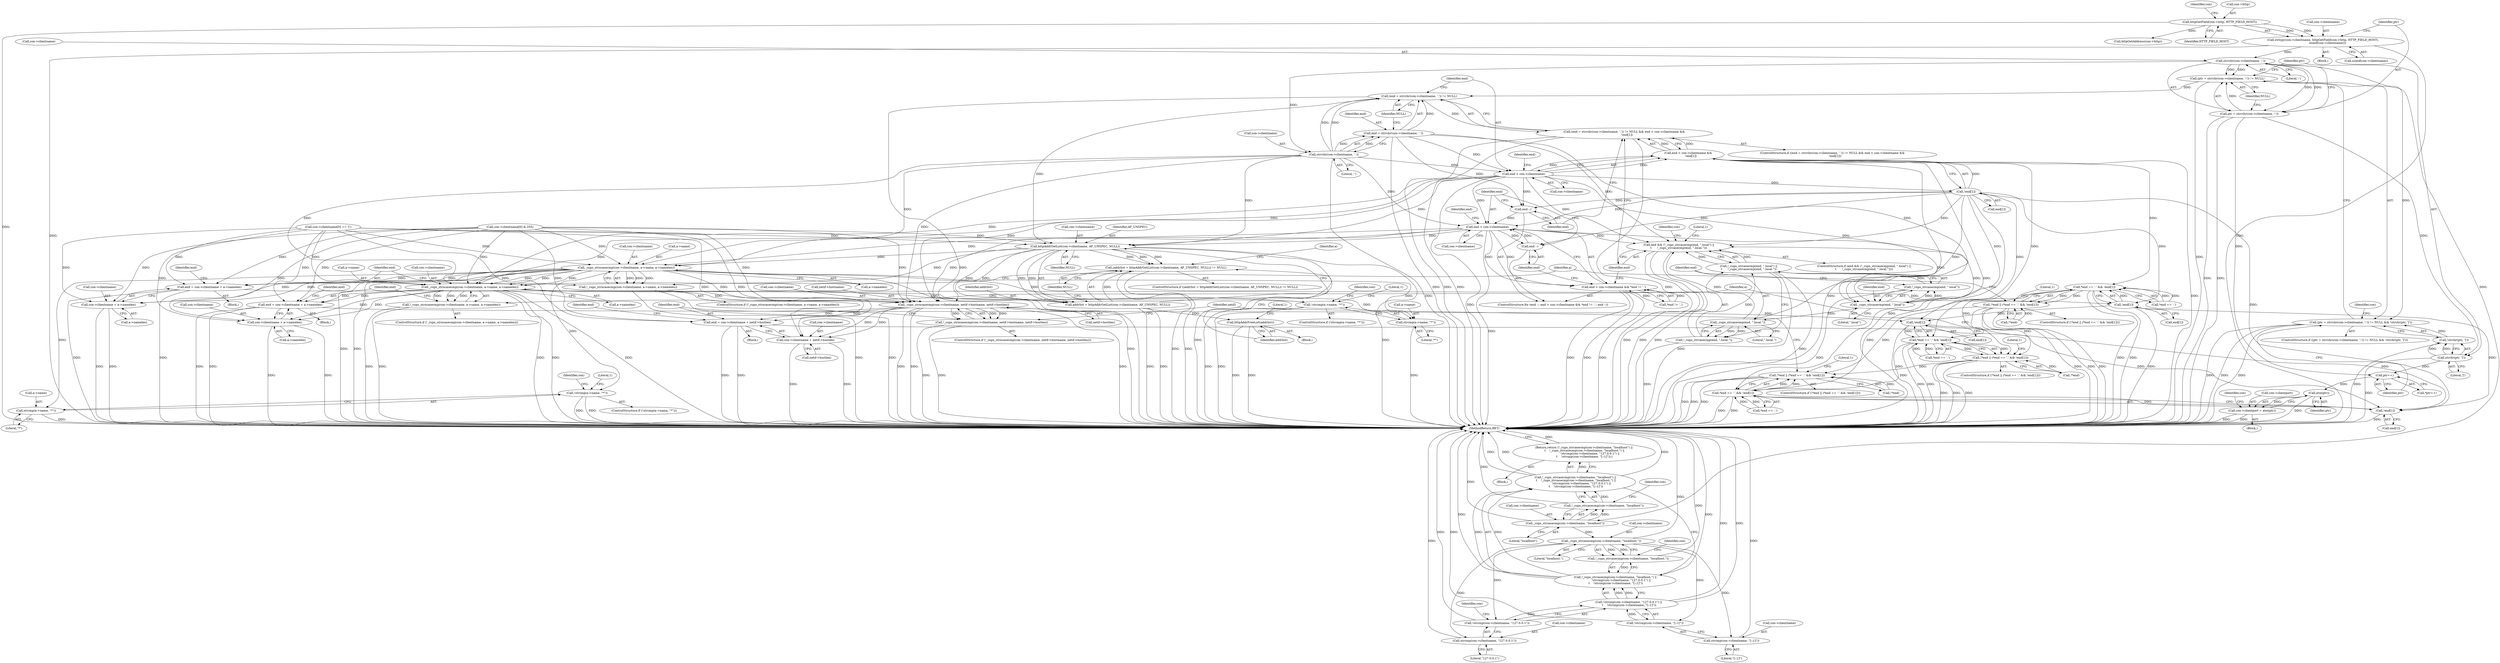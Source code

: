 digraph "0_cups_afa80cb2b457bf8d64f775bed307588610476c41@API" {
"1000146" [label="(Call,strrchr(con->clientname, ':'))"];
"1000128" [label="(Call,strlcpy(con->clientname, httpGetField(con->http, HTTP_FIELD_HOST),\n          sizeof(con->clientname)))"];
"1000132" [label="(Call,httpGetField(con->http, HTTP_FIELD_HOST))"];
"1000143" [label="(Call,(ptr = strrchr(con->clientname, ':')) != NULL)"];
"1000142" [label="(Call,(ptr = strrchr(con->clientname, ':')) != NULL && !strchr(ptr, ']'))"];
"1000213" [label="(Call,(end = strrchr(con->clientname, '.')) != NULL)"];
"1000212" [label="(Call,(end = strrchr(con->clientname, '.')) != NULL && end > con->clientname &&\n      !end[1])"];
"1000285" [label="(Call,httpAddrGetList(con->clientname, AF_UNSPEC, NULL))"];
"1000282" [label="(Call,(addrlist = httpAddrGetList(con->clientname, AF_UNSPEC, NULL)) != NULL)"];
"1000283" [label="(Call,addrlist = httpAddrGetList(con->clientname, AF_UNSPEC, NULL))"];
"1000293" [label="(Call,httpAddrFreeList(addrlist))"];
"1000323" [label="(Call,_cups_strncasecmp(con->clientname, a->name, a->namelen))"];
"1000313" [label="(Call,!strcmp(a->name, \"*\"))"];
"1000314" [label="(Call,strcmp(a->name, \"*\"))"];
"1000322" [label="(Call,!_cups_strncasecmp(con->clientname, a->name, a->namelen))"];
"1000334" [label="(Call,end = con->clientname + a->namelen)"];
"1000353" [label="(Call,!end[1])"];
"1000348" [label="(Call,*end == '.' && !end[1])"];
"1000344" [label="(Call,!*end || (*end == '.' && !end[1]))"];
"1000406" [label="(Call,!*end || (*end == '.' && !end[1]))"];
"1000459" [label="(Call,!*end || (*end == '.' && !end[1]))"];
"1000410" [label="(Call,*end == '.' && !end[1])"];
"1000463" [label="(Call,*end == '.' && !end[1])"];
"1000415" [label="(Call,!end[1])"];
"1000468" [label="(Call,!end[1])"];
"1000336" [label="(Call,con->clientname + a->namelen)"];
"1000375" [label="(Call,!strcmp(a->name, \"*\"))"];
"1000376" [label="(Call,strcmp(a->name, \"*\"))"];
"1000385" [label="(Call,_cups_strncasecmp(con->clientname, a->name, a->namelen))"];
"1000384" [label="(Call,!_cups_strncasecmp(con->clientname, a->name, a->namelen))"];
"1000396" [label="(Call,end = con->clientname + a->namelen)"];
"1000398" [label="(Call,con->clientname + a->namelen)"];
"1000438" [label="(Call,_cups_strncasecmp(con->clientname, netif->hostname, netif->hostlen))"];
"1000437" [label="(Call,!_cups_strncasecmp(con->clientname, netif->hostname, netif->hostlen))"];
"1000449" [label="(Call,end = con->clientname + netif->hostlen)"];
"1000451" [label="(Call,con->clientname + netif->hostlen)"];
"1000144" [label="(Call,ptr = strrchr(con->clientname, ':'))"];
"1000153" [label="(Call,strchr(ptr, ']'))"];
"1000152" [label="(Call,!strchr(ptr, ']'))"];
"1000159" [label="(Call,ptr++)"];
"1000166" [label="(Call,atoi(ptr))"];
"1000162" [label="(Call,con->clientport = atoi(ptr))"];
"1000186" [label="(Call,_cups_strcasecmp(con->clientname, \"localhost\"))"];
"1000185" [label="(Call,!_cups_strcasecmp(con->clientname, \"localhost\"))"];
"1000184" [label="(Call,!_cups_strcasecmp(con->clientname, \"localhost\") ||\n \t    !_cups_strcasecmp(con->clientname, \"localhost.\") ||\n             !strcmp(con->clientname, \"127.0.0.1\") ||\n \t    !strcmp(con->clientname, \"[::1]\"))"];
"1000183" [label="(Return,return (!_cups_strcasecmp(con->clientname, \"localhost\") ||\n \t    !_cups_strcasecmp(con->clientname, \"localhost.\") ||\n             !strcmp(con->clientname, \"127.0.0.1\") ||\n \t    !strcmp(con->clientname, \"[::1]\"));)"];
"1000193" [label="(Call,_cups_strcasecmp(con->clientname, \"localhost.\"))"];
"1000192" [label="(Call,!_cups_strcasecmp(con->clientname, \"localhost.\"))"];
"1000191" [label="(Call,!_cups_strcasecmp(con->clientname, \"localhost.\") ||\n             !strcmp(con->clientname, \"127.0.0.1\") ||\n \t    !strcmp(con->clientname, \"[::1]\"))"];
"1000199" [label="(Call,!strcmp(con->clientname, \"127.0.0.1\"))"];
"1000198" [label="(Call,!strcmp(con->clientname, \"127.0.0.1\") ||\n \t    !strcmp(con->clientname, \"[::1]\"))"];
"1000200" [label="(Call,strcmp(con->clientname, \"127.0.0.1\"))"];
"1000205" [label="(Call,!strcmp(con->clientname, \"[::1]\"))"];
"1000206" [label="(Call,strcmp(con->clientname, \"[::1]\"))"];
"1000216" [label="(Call,strrchr(con->clientname, '.'))"];
"1000214" [label="(Call,end = strrchr(con->clientname, '.'))"];
"1000223" [label="(Call,end > con->clientname)"];
"1000222" [label="(Call,end > con->clientname &&\n      !end[1])"];
"1000228" [label="(Call,!end[1])"];
"1000234" [label="(Call,end --)"];
"1000237" [label="(Call,end > con->clientname)"];
"1000236" [label="(Call,end > con->clientname && *end != '.')"];
"1000246" [label="(Call,end --)"];
"1000249" [label="(Call,end && (!_cups_strcasecmp(end, \".local\") ||\n\t      !_cups_strcasecmp(end, \".local.\")))"];
"1000253" [label="(Call,_cups_strcasecmp(end, \".local\"))"];
"1000252" [label="(Call,!_cups_strcasecmp(end, \".local\"))"];
"1000251" [label="(Call,!_cups_strcasecmp(end, \".local\") ||\n\t      !_cups_strcasecmp(end, \".local.\"))"];
"1000257" [label="(Call,_cups_strcasecmp(end, \".local.\"))"];
"1000256" [label="(Call,!_cups_strcasecmp(end, \".local.\"))"];
"1000205" [label="(Call,!strcmp(con->clientname, \"[::1]\"))"];
"1000142" [label="(Call,(ptr = strrchr(con->clientname, ':')) != NULL && !strchr(ptr, ']'))"];
"1000333" [label="(Block,)"];
"1000195" [label="(Identifier,con)"];
"1000315" [label="(Call,a->name)"];
"1000217" [label="(Call,con->clientname)"];
"1000185" [label="(Call,!_cups_strcasecmp(con->clientname, \"localhost\"))"];
"1000387" [label="(Identifier,con)"];
"1000155" [label="(Literal,']')"];
"1000294" [label="(Identifier,addrlist)"];
"1000320" [label="(Literal,1)"];
"1000345" [label="(Call,!*end)"];
"1000293" [label="(Call,httpAddrFreeList(addrlist))"];
"1000395" [label="(Block,)"];
"1000397" [label="(Identifier,end)"];
"1000152" [label="(Call,!strchr(ptr, ']'))"];
"1000463" [label="(Call,*end == '.' && !end[1])"];
"1000354" [label="(Call,end[1])"];
"1000259" [label="(Literal,\".local.\")"];
"1000377" [label="(Call,a->name)"];
"1000284" [label="(Identifier,addrlist)"];
"1000186" [label="(Call,_cups_strcasecmp(con->clientname, \"localhost\"))"];
"1000334" [label="(Call,end = con->clientname + a->namelen)"];
"1000410" [label="(Call,*end == '.' && !end[1])"];
"1000374" [label="(ControlStructure,if (!strcmp(a->name, \"*\")))"];
"1000281" [label="(ControlStructure,if ((addrlist = httpAddrGetList(con->clientname, AF_UNSPEC, NULL)) != NULL))"];
"1000272" [label="(Call,con->clientname[0] == '[')"];
"1000204" [label="(Literal,\"127.0.0.1\")"];
"1000290" [label="(Identifier,NULL)"];
"1000248" [label="(ControlStructure,if (end && (!_cups_strcasecmp(end, \".local\") ||\n\t      !_cups_strcasecmp(end, \".local.\"))))"];
"1000386" [label="(Call,con->clientname)"];
"1000207" [label="(Call,con->clientname)"];
"1000392" [label="(Call,a->namelen)"];
"1000291" [label="(Identifier,NULL)"];
"1000384" [label="(Call,!_cups_strncasecmp(con->clientname, a->name, a->namelen))"];
"1000385" [label="(Call,_cups_strncasecmp(con->clientname, a->name, a->namelen))"];
"1000420" [label="(Literal,1)"];
"1000407" [label="(Call,!*end)"];
"1000375" [label="(Call,!strcmp(a->name, \"*\"))"];
"1000191" [label="(Call,!_cups_strcasecmp(con->clientname, \"localhost.\") ||\n             !strcmp(con->clientname, \"127.0.0.1\") ||\n \t    !strcmp(con->clientname, \"[::1]\"))"];
"1000147" [label="(Call,con->clientname)"];
"1000167" [label="(Identifier,ptr)"];
"1000251" [label="(Call,!_cups_strcasecmp(end, \".local\") ||\n\t      !_cups_strcasecmp(end, \".local.\"))"];
"1000154" [label="(Identifier,ptr)"];
"1000458" [label="(ControlStructure,if (!*end || (*end == '.' && !end[1])))"];
"1000464" [label="(Call,*end == '.')"];
"1000368" [label="(Identifier,a)"];
"1000336" [label="(Call,con->clientname + a->namelen)"];
"1000190" [label="(Literal,\"localhost\")"];
"1000254" [label="(Identifier,end)"];
"1000193" [label="(Call,_cups_strcasecmp(con->clientname, \"localhost.\"))"];
"1000321" [label="(ControlStructure,if (!_cups_strncasecmp(con->clientname, a->name, a->namelen)))"];
"1000451" [label="(Call,con->clientname + netif->hostlen)"];
"1000182" [label="(Block,)"];
"1000253" [label="(Call,_cups_strcasecmp(end, \".local\"))"];
"1000296" [label="(Literal,1)"];
"1000236" [label="(Call,end > con->clientname && *end != '.')"];
"1000211" [label="(ControlStructure,if ((end = strrchr(con->clientname, '.')) != NULL && end > con->clientname &&\n      !end[1]))"];
"1000139" [label="(Identifier,con)"];
"1000171" [label="(Identifier,con)"];
"1000225" [label="(Call,con->clientname)"];
"1000323" [label="(Call,_cups_strncasecmp(con->clientname, a->name, a->namelen))"];
"1000476" [label="(MethodReturn,RET)"];
"1000353" [label="(Call,!end[1])"];
"1000162" [label="(Call,con->clientport = atoi(ptr))"];
"1000437" [label="(Call,!_cups_strncasecmp(con->clientname, netif->hostname, netif->hostlen))"];
"1000187" [label="(Call,con->clientname)"];
"1000200" [label="(Call,strcmp(con->clientname, \"127.0.0.1\"))"];
"1000299" [label="(Identifier,a)"];
"1000383" [label="(ControlStructure,if (!_cups_strncasecmp(con->clientname, a->name, a->namelen)))"];
"1000348" [label="(Call,*end == '.' && !end[1])"];
"1000358" [label="(Literal,1)"];
"1000285" [label="(Call,httpAddrGetList(con->clientname, AF_UNSPEC, NULL))"];
"1000337" [label="(Call,con->clientname)"];
"1000153" [label="(Call,strchr(ptr, ']'))"];
"1000250" [label="(Identifier,end)"];
"1000150" [label="(Literal,':')"];
"1000160" [label="(Identifier,ptr)"];
"1000462" [label="(Identifier,end)"];
"1000382" [label="(Literal,1)"];
"1000238" [label="(Identifier,end)"];
"1000222" [label="(Call,end > con->clientname &&\n      !end[1])"];
"1000221" [label="(Identifier,NULL)"];
"1000199" [label="(Call,!strcmp(con->clientname, \"127.0.0.1\"))"];
"1000146" [label="(Call,strrchr(con->clientname, ':'))"];
"1000255" [label="(Literal,\".local\")"];
"1000194" [label="(Call,con->clientname)"];
"1000376" [label="(Call,strcmp(a->name, \"*\"))"];
"1000129" [label="(Call,con->clientname)"];
"1000430" [label="(Identifier,netif)"];
"1000415" [label="(Call,!end[1])"];
"1000314" [label="(Call,strcmp(a->name, \"*\"))"];
"1000197" [label="(Literal,\"localhost.\")"];
"1000344" [label="(Call,!*end || (*end == '.' && !end[1]))"];
"1000128" [label="(Call,strlcpy(con->clientname, httpGetField(con->http, HTTP_FIELD_HOST),\n          sizeof(con->clientname)))"];
"1000268" [label="(Identifier,con)"];
"1000306" [label="(Identifier,a)"];
"1000234" [label="(Call,end --)"];
"1000416" [label="(Call,end[1])"];
"1000249" [label="(Call,end && (!_cups_strcasecmp(end, \".local\") ||\n\t      !_cups_strcasecmp(end, \".local.\")))"];
"1000330" [label="(Call,a->namelen)"];
"1000402" [label="(Call,a->namelen)"];
"1000325" [label="(Identifier,con)"];
"1000327" [label="(Call,a->name)"];
"1000322" [label="(Call,!_cups_strncasecmp(con->clientname, a->name, a->namelen))"];
"1000206" [label="(Call,strcmp(con->clientname, \"[::1]\"))"];
"1000233" [label="(ControlStructure,for (end --; end > con->clientname && *end != '.'; end --))"];
"1000237" [label="(Call,end > con->clientname)"];
"1000389" [label="(Call,a->name)"];
"1000159" [label="(Call,ptr++)"];
"1000192" [label="(Call,!_cups_strcasecmp(con->clientname, \"localhost.\"))"];
"1000257" [label="(Call,_cups_strcasecmp(end, \".local.\"))"];
"1000145" [label="(Identifier,ptr)"];
"1000265" [label="(Call,con->clientname[0] & 255)"];
"1000235" [label="(Identifier,end)"];
"1000411" [label="(Call,*end == '.')"];
"1000252" [label="(Call,!_cups_strcasecmp(end, \".local\"))"];
"1000180" [label="(Identifier,con)"];
"1000244" [label="(Identifier,end)"];
"1000335" [label="(Identifier,end)"];
"1000449" [label="(Call,end = con->clientname + netif->hostlen)"];
"1000439" [label="(Call,con->clientname)"];
"1000137" [label="(Call,sizeof(con->clientname))"];
"1000436" [label="(ControlStructure,if (!_cups_strncasecmp(con->clientname, netif->hostname, netif->hostlen)))"];
"1000455" [label="(Call,netif->hostlen)"];
"1000215" [label="(Identifier,end)"];
"1000198" [label="(Call,!strcmp(con->clientname, \"127.0.0.1\") ||\n \t    !strcmp(con->clientname, \"[::1]\"))"];
"1000343" [label="(ControlStructure,if (!*end || (*end == '.' && !end[1])))"];
"1000286" [label="(Call,con->clientname)"];
"1000445" [label="(Call,netif->hostlen)"];
"1000230" [label="(Identifier,end)"];
"1000347" [label="(Identifier,end)"];
"1000349" [label="(Call,*end == '.')"];
"1000158" [label="(Call,*ptr++)"];
"1000468" [label="(Call,!end[1])"];
"1000469" [label="(Call,end[1])"];
"1000210" [label="(Literal,\"[::1]\")"];
"1000214" [label="(Call,end = strrchr(con->clientname, '.'))"];
"1000312" [label="(ControlStructure,if (!strcmp(a->name, \"*\")))"];
"1000282" [label="(Call,(addrlist = httpAddrGetList(con->clientname, AF_UNSPEC, NULL)) != NULL)"];
"1000459" [label="(Call,!*end || (*end == '.' && !end[1]))"];
"1000201" [label="(Call,con->clientname)"];
"1000399" [label="(Call,con->clientname)"];
"1000220" [label="(Literal,'.')"];
"1000228" [label="(Call,!end[1])"];
"1000448" [label="(Block,)"];
"1000246" [label="(Call,end --)"];
"1000438" [label="(Call,_cups_strncasecmp(con->clientname, netif->hostname, netif->hostlen))"];
"1000450" [label="(Identifier,end)"];
"1000380" [label="(Literal,\"*\")"];
"1000340" [label="(Call,a->namelen)"];
"1000261" [label="(Literal,1)"];
"1000208" [label="(Identifier,con)"];
"1000318" [label="(Literal,\"*\")"];
"1000163" [label="(Call,con->clientport)"];
"1000229" [label="(Call,end[1])"];
"1000256" [label="(Call,!_cups_strcasecmp(end, \".local.\"))"];
"1000216" [label="(Call,strrchr(con->clientname, '.'))"];
"1000409" [label="(Identifier,end)"];
"1000224" [label="(Identifier,end)"];
"1000398" [label="(Call,con->clientname + a->namelen)"];
"1000166" [label="(Call,atoi(ptr))"];
"1000202" [label="(Identifier,con)"];
"1000239" [label="(Call,con->clientname)"];
"1000406" [label="(Call,!*end || (*end == '.' && !end[1]))"];
"1000178" [label="(Call,httpGetAddress(con->http))"];
"1000213" [label="(Call,(end = strrchr(con->clientname, '.')) != NULL)"];
"1000313" [label="(Call,!strcmp(a->name, \"*\"))"];
"1000405" [label="(ControlStructure,if (!*end || (*end == '.' && !end[1])))"];
"1000324" [label="(Call,con->clientname)"];
"1000151" [label="(Identifier,NULL)"];
"1000473" [label="(Literal,1)"];
"1000442" [label="(Call,netif->hostname)"];
"1000144" [label="(Call,ptr = strrchr(con->clientname, ':'))"];
"1000242" [label="(Call,*end != '.')"];
"1000143" [label="(Call,(ptr = strrchr(con->clientname, ':')) != NULL)"];
"1000289" [label="(Identifier,AF_UNSPEC)"];
"1000396" [label="(Call,end = con->clientname + a->namelen)"];
"1000258" [label="(Identifier,end)"];
"1000132" [label="(Call,httpGetField(con->http, HTTP_FIELD_HOST))"];
"1000212" [label="(Call,(end = strrchr(con->clientname, '.')) != NULL && end > con->clientname &&\n      !end[1])"];
"1000292" [label="(Block,)"];
"1000460" [label="(Call,!*end)"];
"1000141" [label="(ControlStructure,if ((ptr = strrchr(con->clientname, ':')) != NULL && !strchr(ptr, ']')))"];
"1000156" [label="(Block,)"];
"1000247" [label="(Identifier,end)"];
"1000283" [label="(Call,addrlist = httpAddrGetList(con->clientname, AF_UNSPEC, NULL))"];
"1000123" [label="(Block,)"];
"1000133" [label="(Call,con->http)"];
"1000184" [label="(Call,!_cups_strcasecmp(con->clientname, \"localhost\") ||\n \t    !_cups_strcasecmp(con->clientname, \"localhost.\") ||\n             !strcmp(con->clientname, \"127.0.0.1\") ||\n \t    !strcmp(con->clientname, \"[::1]\"))"];
"1000223" [label="(Call,end > con->clientname)"];
"1000136" [label="(Identifier,HTTP_FIELD_HOST)"];
"1000183" [label="(Return,return (!_cups_strcasecmp(con->clientname, \"localhost\") ||\n \t    !_cups_strcasecmp(con->clientname, \"localhost.\") ||\n             !strcmp(con->clientname, \"127.0.0.1\") ||\n \t    !strcmp(con->clientname, \"[::1]\"));)"];
"1000452" [label="(Call,con->clientname)"];
"1000146" -> "1000144"  [label="AST: "];
"1000146" -> "1000150"  [label="CFG: "];
"1000147" -> "1000146"  [label="AST: "];
"1000150" -> "1000146"  [label="AST: "];
"1000144" -> "1000146"  [label="CFG: "];
"1000146" -> "1000143"  [label="DDG: "];
"1000146" -> "1000143"  [label="DDG: "];
"1000146" -> "1000144"  [label="DDG: "];
"1000146" -> "1000144"  [label="DDG: "];
"1000128" -> "1000146"  [label="DDG: "];
"1000146" -> "1000186"  [label="DDG: "];
"1000146" -> "1000216"  [label="DDG: "];
"1000128" -> "1000123"  [label="AST: "];
"1000128" -> "1000137"  [label="CFG: "];
"1000129" -> "1000128"  [label="AST: "];
"1000132" -> "1000128"  [label="AST: "];
"1000137" -> "1000128"  [label="AST: "];
"1000145" -> "1000128"  [label="CFG: "];
"1000128" -> "1000476"  [label="DDG: "];
"1000128" -> "1000476"  [label="DDG: "];
"1000132" -> "1000128"  [label="DDG: "];
"1000132" -> "1000128"  [label="DDG: "];
"1000132" -> "1000136"  [label="CFG: "];
"1000133" -> "1000132"  [label="AST: "];
"1000136" -> "1000132"  [label="AST: "];
"1000139" -> "1000132"  [label="CFG: "];
"1000132" -> "1000476"  [label="DDG: "];
"1000132" -> "1000178"  [label="DDG: "];
"1000143" -> "1000142"  [label="AST: "];
"1000143" -> "1000151"  [label="CFG: "];
"1000144" -> "1000143"  [label="AST: "];
"1000151" -> "1000143"  [label="AST: "];
"1000154" -> "1000143"  [label="CFG: "];
"1000142" -> "1000143"  [label="CFG: "];
"1000143" -> "1000476"  [label="DDG: "];
"1000143" -> "1000142"  [label="DDG: "];
"1000144" -> "1000143"  [label="DDG: "];
"1000143" -> "1000213"  [label="DDG: "];
"1000142" -> "1000141"  [label="AST: "];
"1000142" -> "1000152"  [label="CFG: "];
"1000152" -> "1000142"  [label="AST: "];
"1000160" -> "1000142"  [label="CFG: "];
"1000171" -> "1000142"  [label="CFG: "];
"1000142" -> "1000476"  [label="DDG: "];
"1000142" -> "1000476"  [label="DDG: "];
"1000142" -> "1000476"  [label="DDG: "];
"1000152" -> "1000142"  [label="DDG: "];
"1000213" -> "1000212"  [label="AST: "];
"1000213" -> "1000221"  [label="CFG: "];
"1000214" -> "1000213"  [label="AST: "];
"1000221" -> "1000213"  [label="AST: "];
"1000224" -> "1000213"  [label="CFG: "];
"1000212" -> "1000213"  [label="CFG: "];
"1000213" -> "1000476"  [label="DDG: "];
"1000213" -> "1000212"  [label="DDG: "];
"1000214" -> "1000213"  [label="DDG: "];
"1000216" -> "1000213"  [label="DDG: "];
"1000216" -> "1000213"  [label="DDG: "];
"1000213" -> "1000285"  [label="DDG: "];
"1000212" -> "1000211"  [label="AST: "];
"1000212" -> "1000222"  [label="CFG: "];
"1000222" -> "1000212"  [label="AST: "];
"1000235" -> "1000212"  [label="CFG: "];
"1000250" -> "1000212"  [label="CFG: "];
"1000212" -> "1000476"  [label="DDG: "];
"1000212" -> "1000476"  [label="DDG: "];
"1000212" -> "1000476"  [label="DDG: "];
"1000222" -> "1000212"  [label="DDG: "];
"1000222" -> "1000212"  [label="DDG: "];
"1000285" -> "1000283"  [label="AST: "];
"1000285" -> "1000290"  [label="CFG: "];
"1000286" -> "1000285"  [label="AST: "];
"1000289" -> "1000285"  [label="AST: "];
"1000290" -> "1000285"  [label="AST: "];
"1000283" -> "1000285"  [label="CFG: "];
"1000285" -> "1000476"  [label="DDG: "];
"1000285" -> "1000476"  [label="DDG: "];
"1000285" -> "1000282"  [label="DDG: "];
"1000285" -> "1000282"  [label="DDG: "];
"1000285" -> "1000282"  [label="DDG: "];
"1000285" -> "1000283"  [label="DDG: "];
"1000285" -> "1000283"  [label="DDG: "];
"1000285" -> "1000283"  [label="DDG: "];
"1000223" -> "1000285"  [label="DDG: "];
"1000237" -> "1000285"  [label="DDG: "];
"1000216" -> "1000285"  [label="DDG: "];
"1000265" -> "1000285"  [label="DDG: "];
"1000272" -> "1000285"  [label="DDG: "];
"1000285" -> "1000323"  [label="DDG: "];
"1000285" -> "1000385"  [label="DDG: "];
"1000285" -> "1000438"  [label="DDG: "];
"1000282" -> "1000281"  [label="AST: "];
"1000282" -> "1000291"  [label="CFG: "];
"1000283" -> "1000282"  [label="AST: "];
"1000291" -> "1000282"  [label="AST: "];
"1000294" -> "1000282"  [label="CFG: "];
"1000299" -> "1000282"  [label="CFG: "];
"1000282" -> "1000476"  [label="DDG: "];
"1000282" -> "1000476"  [label="DDG: "];
"1000283" -> "1000282"  [label="DDG: "];
"1000284" -> "1000283"  [label="AST: "];
"1000291" -> "1000283"  [label="CFG: "];
"1000283" -> "1000476"  [label="DDG: "];
"1000283" -> "1000476"  [label="DDG: "];
"1000283" -> "1000293"  [label="DDG: "];
"1000293" -> "1000292"  [label="AST: "];
"1000293" -> "1000294"  [label="CFG: "];
"1000294" -> "1000293"  [label="AST: "];
"1000296" -> "1000293"  [label="CFG: "];
"1000293" -> "1000476"  [label="DDG: "];
"1000293" -> "1000476"  [label="DDG: "];
"1000323" -> "1000322"  [label="AST: "];
"1000323" -> "1000330"  [label="CFG: "];
"1000324" -> "1000323"  [label="AST: "];
"1000327" -> "1000323"  [label="AST: "];
"1000330" -> "1000323"  [label="AST: "];
"1000322" -> "1000323"  [label="CFG: "];
"1000323" -> "1000476"  [label="DDG: "];
"1000323" -> "1000476"  [label="DDG: "];
"1000323" -> "1000476"  [label="DDG: "];
"1000323" -> "1000313"  [label="DDG: "];
"1000323" -> "1000314"  [label="DDG: "];
"1000323" -> "1000322"  [label="DDG: "];
"1000323" -> "1000322"  [label="DDG: "];
"1000323" -> "1000322"  [label="DDG: "];
"1000223" -> "1000323"  [label="DDG: "];
"1000237" -> "1000323"  [label="DDG: "];
"1000216" -> "1000323"  [label="DDG: "];
"1000265" -> "1000323"  [label="DDG: "];
"1000272" -> "1000323"  [label="DDG: "];
"1000323" -> "1000334"  [label="DDG: "];
"1000323" -> "1000334"  [label="DDG: "];
"1000323" -> "1000336"  [label="DDG: "];
"1000323" -> "1000336"  [label="DDG: "];
"1000323" -> "1000375"  [label="DDG: "];
"1000323" -> "1000376"  [label="DDG: "];
"1000323" -> "1000385"  [label="DDG: "];
"1000323" -> "1000385"  [label="DDG: "];
"1000323" -> "1000385"  [label="DDG: "];
"1000323" -> "1000438"  [label="DDG: "];
"1000313" -> "1000312"  [label="AST: "];
"1000313" -> "1000314"  [label="CFG: "];
"1000314" -> "1000313"  [label="AST: "];
"1000320" -> "1000313"  [label="CFG: "];
"1000325" -> "1000313"  [label="CFG: "];
"1000313" -> "1000476"  [label="DDG: "];
"1000313" -> "1000476"  [label="DDG: "];
"1000314" -> "1000318"  [label="CFG: "];
"1000315" -> "1000314"  [label="AST: "];
"1000318" -> "1000314"  [label="AST: "];
"1000314" -> "1000476"  [label="DDG: "];
"1000322" -> "1000321"  [label="AST: "];
"1000335" -> "1000322"  [label="CFG: "];
"1000306" -> "1000322"  [label="CFG: "];
"1000322" -> "1000476"  [label="DDG: "];
"1000322" -> "1000476"  [label="DDG: "];
"1000334" -> "1000333"  [label="AST: "];
"1000334" -> "1000336"  [label="CFG: "];
"1000335" -> "1000334"  [label="AST: "];
"1000336" -> "1000334"  [label="AST: "];
"1000347" -> "1000334"  [label="CFG: "];
"1000334" -> "1000476"  [label="DDG: "];
"1000334" -> "1000476"  [label="DDG: "];
"1000265" -> "1000334"  [label="DDG: "];
"1000272" -> "1000334"  [label="DDG: "];
"1000334" -> "1000353"  [label="DDG: "];
"1000353" -> "1000348"  [label="AST: "];
"1000353" -> "1000354"  [label="CFG: "];
"1000354" -> "1000353"  [label="AST: "];
"1000348" -> "1000353"  [label="CFG: "];
"1000353" -> "1000476"  [label="DDG: "];
"1000353" -> "1000348"  [label="DDG: "];
"1000228" -> "1000353"  [label="DDG: "];
"1000353" -> "1000415"  [label="DDG: "];
"1000353" -> "1000468"  [label="DDG: "];
"1000348" -> "1000344"  [label="AST: "];
"1000348" -> "1000349"  [label="CFG: "];
"1000349" -> "1000348"  [label="AST: "];
"1000344" -> "1000348"  [label="CFG: "];
"1000348" -> "1000476"  [label="DDG: "];
"1000348" -> "1000476"  [label="DDG: "];
"1000348" -> "1000344"  [label="DDG: "];
"1000348" -> "1000344"  [label="DDG: "];
"1000349" -> "1000348"  [label="DDG: "];
"1000349" -> "1000348"  [label="DDG: "];
"1000222" -> "1000348"  [label="DDG: "];
"1000348" -> "1000410"  [label="DDG: "];
"1000348" -> "1000463"  [label="DDG: "];
"1000344" -> "1000343"  [label="AST: "];
"1000344" -> "1000345"  [label="CFG: "];
"1000345" -> "1000344"  [label="AST: "];
"1000358" -> "1000344"  [label="CFG: "];
"1000306" -> "1000344"  [label="CFG: "];
"1000344" -> "1000476"  [label="DDG: "];
"1000344" -> "1000476"  [label="DDG: "];
"1000344" -> "1000476"  [label="DDG: "];
"1000345" -> "1000344"  [label="DDG: "];
"1000344" -> "1000406"  [label="DDG: "];
"1000344" -> "1000459"  [label="DDG: "];
"1000406" -> "1000405"  [label="AST: "];
"1000406" -> "1000407"  [label="CFG: "];
"1000406" -> "1000410"  [label="CFG: "];
"1000407" -> "1000406"  [label="AST: "];
"1000410" -> "1000406"  [label="AST: "];
"1000420" -> "1000406"  [label="CFG: "];
"1000368" -> "1000406"  [label="CFG: "];
"1000406" -> "1000476"  [label="DDG: "];
"1000406" -> "1000476"  [label="DDG: "];
"1000406" -> "1000476"  [label="DDG: "];
"1000407" -> "1000406"  [label="DDG: "];
"1000410" -> "1000406"  [label="DDG: "];
"1000410" -> "1000406"  [label="DDG: "];
"1000406" -> "1000459"  [label="DDG: "];
"1000459" -> "1000458"  [label="AST: "];
"1000459" -> "1000460"  [label="CFG: "];
"1000459" -> "1000463"  [label="CFG: "];
"1000460" -> "1000459"  [label="AST: "];
"1000463" -> "1000459"  [label="AST: "];
"1000473" -> "1000459"  [label="CFG: "];
"1000430" -> "1000459"  [label="CFG: "];
"1000459" -> "1000476"  [label="DDG: "];
"1000459" -> "1000476"  [label="DDG: "];
"1000459" -> "1000476"  [label="DDG: "];
"1000460" -> "1000459"  [label="DDG: "];
"1000463" -> "1000459"  [label="DDG: "];
"1000463" -> "1000459"  [label="DDG: "];
"1000410" -> "1000411"  [label="CFG: "];
"1000410" -> "1000415"  [label="CFG: "];
"1000411" -> "1000410"  [label="AST: "];
"1000415" -> "1000410"  [label="AST: "];
"1000410" -> "1000476"  [label="DDG: "];
"1000410" -> "1000476"  [label="DDG: "];
"1000411" -> "1000410"  [label="DDG: "];
"1000411" -> "1000410"  [label="DDG: "];
"1000415" -> "1000410"  [label="DDG: "];
"1000222" -> "1000410"  [label="DDG: "];
"1000410" -> "1000463"  [label="DDG: "];
"1000463" -> "1000464"  [label="CFG: "];
"1000463" -> "1000468"  [label="CFG: "];
"1000464" -> "1000463"  [label="AST: "];
"1000468" -> "1000463"  [label="AST: "];
"1000463" -> "1000476"  [label="DDG: "];
"1000463" -> "1000476"  [label="DDG: "];
"1000464" -> "1000463"  [label="DDG: "];
"1000464" -> "1000463"  [label="DDG: "];
"1000468" -> "1000463"  [label="DDG: "];
"1000222" -> "1000463"  [label="DDG: "];
"1000415" -> "1000416"  [label="CFG: "];
"1000416" -> "1000415"  [label="AST: "];
"1000415" -> "1000476"  [label="DDG: "];
"1000396" -> "1000415"  [label="DDG: "];
"1000228" -> "1000415"  [label="DDG: "];
"1000415" -> "1000468"  [label="DDG: "];
"1000468" -> "1000469"  [label="CFG: "];
"1000469" -> "1000468"  [label="AST: "];
"1000468" -> "1000476"  [label="DDG: "];
"1000228" -> "1000468"  [label="DDG: "];
"1000449" -> "1000468"  [label="DDG: "];
"1000336" -> "1000340"  [label="CFG: "];
"1000337" -> "1000336"  [label="AST: "];
"1000340" -> "1000336"  [label="AST: "];
"1000336" -> "1000476"  [label="DDG: "];
"1000336" -> "1000476"  [label="DDG: "];
"1000265" -> "1000336"  [label="DDG: "];
"1000272" -> "1000336"  [label="DDG: "];
"1000375" -> "1000374"  [label="AST: "];
"1000375" -> "1000376"  [label="CFG: "];
"1000376" -> "1000375"  [label="AST: "];
"1000382" -> "1000375"  [label="CFG: "];
"1000387" -> "1000375"  [label="CFG: "];
"1000375" -> "1000476"  [label="DDG: "];
"1000375" -> "1000476"  [label="DDG: "];
"1000385" -> "1000375"  [label="DDG: "];
"1000376" -> "1000380"  [label="CFG: "];
"1000377" -> "1000376"  [label="AST: "];
"1000380" -> "1000376"  [label="AST: "];
"1000376" -> "1000476"  [label="DDG: "];
"1000385" -> "1000376"  [label="DDG: "];
"1000385" -> "1000384"  [label="AST: "];
"1000385" -> "1000392"  [label="CFG: "];
"1000386" -> "1000385"  [label="AST: "];
"1000389" -> "1000385"  [label="AST: "];
"1000392" -> "1000385"  [label="AST: "];
"1000384" -> "1000385"  [label="CFG: "];
"1000385" -> "1000476"  [label="DDG: "];
"1000385" -> "1000476"  [label="DDG: "];
"1000385" -> "1000476"  [label="DDG: "];
"1000385" -> "1000384"  [label="DDG: "];
"1000385" -> "1000384"  [label="DDG: "];
"1000385" -> "1000384"  [label="DDG: "];
"1000223" -> "1000385"  [label="DDG: "];
"1000237" -> "1000385"  [label="DDG: "];
"1000216" -> "1000385"  [label="DDG: "];
"1000265" -> "1000385"  [label="DDG: "];
"1000272" -> "1000385"  [label="DDG: "];
"1000385" -> "1000396"  [label="DDG: "];
"1000385" -> "1000396"  [label="DDG: "];
"1000385" -> "1000398"  [label="DDG: "];
"1000385" -> "1000398"  [label="DDG: "];
"1000385" -> "1000438"  [label="DDG: "];
"1000384" -> "1000383"  [label="AST: "];
"1000397" -> "1000384"  [label="CFG: "];
"1000368" -> "1000384"  [label="CFG: "];
"1000384" -> "1000476"  [label="DDG: "];
"1000384" -> "1000476"  [label="DDG: "];
"1000396" -> "1000395"  [label="AST: "];
"1000396" -> "1000398"  [label="CFG: "];
"1000397" -> "1000396"  [label="AST: "];
"1000398" -> "1000396"  [label="AST: "];
"1000409" -> "1000396"  [label="CFG: "];
"1000396" -> "1000476"  [label="DDG: "];
"1000396" -> "1000476"  [label="DDG: "];
"1000265" -> "1000396"  [label="DDG: "];
"1000272" -> "1000396"  [label="DDG: "];
"1000398" -> "1000402"  [label="CFG: "];
"1000399" -> "1000398"  [label="AST: "];
"1000402" -> "1000398"  [label="AST: "];
"1000398" -> "1000476"  [label="DDG: "];
"1000398" -> "1000476"  [label="DDG: "];
"1000265" -> "1000398"  [label="DDG: "];
"1000272" -> "1000398"  [label="DDG: "];
"1000438" -> "1000437"  [label="AST: "];
"1000438" -> "1000445"  [label="CFG: "];
"1000439" -> "1000438"  [label="AST: "];
"1000442" -> "1000438"  [label="AST: "];
"1000445" -> "1000438"  [label="AST: "];
"1000437" -> "1000438"  [label="CFG: "];
"1000438" -> "1000476"  [label="DDG: "];
"1000438" -> "1000476"  [label="DDG: "];
"1000438" -> "1000476"  [label="DDG: "];
"1000438" -> "1000437"  [label="DDG: "];
"1000438" -> "1000437"  [label="DDG: "];
"1000438" -> "1000437"  [label="DDG: "];
"1000223" -> "1000438"  [label="DDG: "];
"1000237" -> "1000438"  [label="DDG: "];
"1000216" -> "1000438"  [label="DDG: "];
"1000265" -> "1000438"  [label="DDG: "];
"1000272" -> "1000438"  [label="DDG: "];
"1000438" -> "1000449"  [label="DDG: "];
"1000438" -> "1000449"  [label="DDG: "];
"1000438" -> "1000451"  [label="DDG: "];
"1000438" -> "1000451"  [label="DDG: "];
"1000437" -> "1000436"  [label="AST: "];
"1000450" -> "1000437"  [label="CFG: "];
"1000430" -> "1000437"  [label="CFG: "];
"1000437" -> "1000476"  [label="DDG: "];
"1000437" -> "1000476"  [label="DDG: "];
"1000449" -> "1000448"  [label="AST: "];
"1000449" -> "1000451"  [label="CFG: "];
"1000450" -> "1000449"  [label="AST: "];
"1000451" -> "1000449"  [label="AST: "];
"1000462" -> "1000449"  [label="CFG: "];
"1000449" -> "1000476"  [label="DDG: "];
"1000449" -> "1000476"  [label="DDG: "];
"1000265" -> "1000449"  [label="DDG: "];
"1000272" -> "1000449"  [label="DDG: "];
"1000451" -> "1000455"  [label="CFG: "];
"1000452" -> "1000451"  [label="AST: "];
"1000455" -> "1000451"  [label="AST: "];
"1000451" -> "1000476"  [label="DDG: "];
"1000451" -> "1000476"  [label="DDG: "];
"1000265" -> "1000451"  [label="DDG: "];
"1000272" -> "1000451"  [label="DDG: "];
"1000145" -> "1000144"  [label="AST: "];
"1000151" -> "1000144"  [label="CFG: "];
"1000144" -> "1000476"  [label="DDG: "];
"1000144" -> "1000476"  [label="DDG: "];
"1000144" -> "1000153"  [label="DDG: "];
"1000144" -> "1000159"  [label="DDG: "];
"1000153" -> "1000152"  [label="AST: "];
"1000153" -> "1000155"  [label="CFG: "];
"1000154" -> "1000153"  [label="AST: "];
"1000155" -> "1000153"  [label="AST: "];
"1000152" -> "1000153"  [label="CFG: "];
"1000153" -> "1000476"  [label="DDG: "];
"1000153" -> "1000152"  [label="DDG: "];
"1000153" -> "1000152"  [label="DDG: "];
"1000153" -> "1000159"  [label="DDG: "];
"1000152" -> "1000476"  [label="DDG: "];
"1000159" -> "1000158"  [label="AST: "];
"1000159" -> "1000160"  [label="CFG: "];
"1000160" -> "1000159"  [label="AST: "];
"1000158" -> "1000159"  [label="CFG: "];
"1000159" -> "1000166"  [label="DDG: "];
"1000166" -> "1000162"  [label="AST: "];
"1000166" -> "1000167"  [label="CFG: "];
"1000167" -> "1000166"  [label="AST: "];
"1000162" -> "1000166"  [label="CFG: "];
"1000166" -> "1000476"  [label="DDG: "];
"1000166" -> "1000162"  [label="DDG: "];
"1000162" -> "1000156"  [label="AST: "];
"1000163" -> "1000162"  [label="AST: "];
"1000180" -> "1000162"  [label="CFG: "];
"1000162" -> "1000476"  [label="DDG: "];
"1000162" -> "1000476"  [label="DDG: "];
"1000186" -> "1000185"  [label="AST: "];
"1000186" -> "1000190"  [label="CFG: "];
"1000187" -> "1000186"  [label="AST: "];
"1000190" -> "1000186"  [label="AST: "];
"1000185" -> "1000186"  [label="CFG: "];
"1000186" -> "1000476"  [label="DDG: "];
"1000186" -> "1000185"  [label="DDG: "];
"1000186" -> "1000185"  [label="DDG: "];
"1000186" -> "1000193"  [label="DDG: "];
"1000185" -> "1000184"  [label="AST: "];
"1000195" -> "1000185"  [label="CFG: "];
"1000184" -> "1000185"  [label="CFG: "];
"1000185" -> "1000476"  [label="DDG: "];
"1000185" -> "1000184"  [label="DDG: "];
"1000184" -> "1000183"  [label="AST: "];
"1000184" -> "1000191"  [label="CFG: "];
"1000191" -> "1000184"  [label="AST: "];
"1000183" -> "1000184"  [label="CFG: "];
"1000184" -> "1000476"  [label="DDG: "];
"1000184" -> "1000476"  [label="DDG: "];
"1000184" -> "1000476"  [label="DDG: "];
"1000184" -> "1000183"  [label="DDG: "];
"1000191" -> "1000184"  [label="DDG: "];
"1000191" -> "1000184"  [label="DDG: "];
"1000183" -> "1000182"  [label="AST: "];
"1000476" -> "1000183"  [label="CFG: "];
"1000183" -> "1000476"  [label="DDG: "];
"1000193" -> "1000192"  [label="AST: "];
"1000193" -> "1000197"  [label="CFG: "];
"1000194" -> "1000193"  [label="AST: "];
"1000197" -> "1000193"  [label="AST: "];
"1000192" -> "1000193"  [label="CFG: "];
"1000193" -> "1000476"  [label="DDG: "];
"1000193" -> "1000192"  [label="DDG: "];
"1000193" -> "1000192"  [label="DDG: "];
"1000193" -> "1000199"  [label="DDG: "];
"1000193" -> "1000200"  [label="DDG: "];
"1000193" -> "1000205"  [label="DDG: "];
"1000193" -> "1000206"  [label="DDG: "];
"1000192" -> "1000191"  [label="AST: "];
"1000202" -> "1000192"  [label="CFG: "];
"1000191" -> "1000192"  [label="CFG: "];
"1000192" -> "1000476"  [label="DDG: "];
"1000192" -> "1000191"  [label="DDG: "];
"1000191" -> "1000198"  [label="CFG: "];
"1000198" -> "1000191"  [label="AST: "];
"1000191" -> "1000476"  [label="DDG: "];
"1000191" -> "1000476"  [label="DDG: "];
"1000198" -> "1000191"  [label="DDG: "];
"1000198" -> "1000191"  [label="DDG: "];
"1000199" -> "1000198"  [label="AST: "];
"1000199" -> "1000200"  [label="CFG: "];
"1000200" -> "1000199"  [label="AST: "];
"1000208" -> "1000199"  [label="CFG: "];
"1000198" -> "1000199"  [label="CFG: "];
"1000199" -> "1000476"  [label="DDG: "];
"1000199" -> "1000198"  [label="DDG: "];
"1000198" -> "1000205"  [label="CFG: "];
"1000205" -> "1000198"  [label="AST: "];
"1000198" -> "1000476"  [label="DDG: "];
"1000198" -> "1000476"  [label="DDG: "];
"1000205" -> "1000198"  [label="DDG: "];
"1000200" -> "1000204"  [label="CFG: "];
"1000201" -> "1000200"  [label="AST: "];
"1000204" -> "1000200"  [label="AST: "];
"1000200" -> "1000476"  [label="DDG: "];
"1000205" -> "1000206"  [label="CFG: "];
"1000206" -> "1000205"  [label="AST: "];
"1000205" -> "1000476"  [label="DDG: "];
"1000206" -> "1000210"  [label="CFG: "];
"1000207" -> "1000206"  [label="AST: "];
"1000210" -> "1000206"  [label="AST: "];
"1000206" -> "1000476"  [label="DDG: "];
"1000216" -> "1000214"  [label="AST: "];
"1000216" -> "1000220"  [label="CFG: "];
"1000217" -> "1000216"  [label="AST: "];
"1000220" -> "1000216"  [label="AST: "];
"1000214" -> "1000216"  [label="CFG: "];
"1000216" -> "1000476"  [label="DDG: "];
"1000216" -> "1000214"  [label="DDG: "];
"1000216" -> "1000214"  [label="DDG: "];
"1000216" -> "1000223"  [label="DDG: "];
"1000216" -> "1000237"  [label="DDG: "];
"1000215" -> "1000214"  [label="AST: "];
"1000221" -> "1000214"  [label="CFG: "];
"1000214" -> "1000476"  [label="DDG: "];
"1000214" -> "1000223"  [label="DDG: "];
"1000214" -> "1000234"  [label="DDG: "];
"1000214" -> "1000249"  [label="DDG: "];
"1000214" -> "1000253"  [label="DDG: "];
"1000223" -> "1000222"  [label="AST: "];
"1000223" -> "1000225"  [label="CFG: "];
"1000224" -> "1000223"  [label="AST: "];
"1000225" -> "1000223"  [label="AST: "];
"1000230" -> "1000223"  [label="CFG: "];
"1000222" -> "1000223"  [label="CFG: "];
"1000223" -> "1000476"  [label="DDG: "];
"1000223" -> "1000222"  [label="DDG: "];
"1000223" -> "1000222"  [label="DDG: "];
"1000223" -> "1000228"  [label="DDG: "];
"1000223" -> "1000234"  [label="DDG: "];
"1000223" -> "1000237"  [label="DDG: "];
"1000223" -> "1000249"  [label="DDG: "];
"1000223" -> "1000253"  [label="DDG: "];
"1000222" -> "1000228"  [label="CFG: "];
"1000228" -> "1000222"  [label="AST: "];
"1000222" -> "1000476"  [label="DDG: "];
"1000222" -> "1000476"  [label="DDG: "];
"1000228" -> "1000222"  [label="DDG: "];
"1000228" -> "1000229"  [label="CFG: "];
"1000229" -> "1000228"  [label="AST: "];
"1000228" -> "1000476"  [label="DDG: "];
"1000228" -> "1000234"  [label="DDG: "];
"1000228" -> "1000237"  [label="DDG: "];
"1000228" -> "1000246"  [label="DDG: "];
"1000228" -> "1000249"  [label="DDG: "];
"1000228" -> "1000253"  [label="DDG: "];
"1000228" -> "1000257"  [label="DDG: "];
"1000234" -> "1000233"  [label="AST: "];
"1000234" -> "1000235"  [label="CFG: "];
"1000235" -> "1000234"  [label="AST: "];
"1000238" -> "1000234"  [label="CFG: "];
"1000234" -> "1000237"  [label="DDG: "];
"1000237" -> "1000236"  [label="AST: "];
"1000237" -> "1000239"  [label="CFG: "];
"1000238" -> "1000237"  [label="AST: "];
"1000239" -> "1000237"  [label="AST: "];
"1000244" -> "1000237"  [label="CFG: "];
"1000236" -> "1000237"  [label="CFG: "];
"1000237" -> "1000476"  [label="DDG: "];
"1000237" -> "1000236"  [label="DDG: "];
"1000237" -> "1000236"  [label="DDG: "];
"1000246" -> "1000237"  [label="DDG: "];
"1000237" -> "1000246"  [label="DDG: "];
"1000237" -> "1000249"  [label="DDG: "];
"1000237" -> "1000253"  [label="DDG: "];
"1000236" -> "1000233"  [label="AST: "];
"1000236" -> "1000242"  [label="CFG: "];
"1000242" -> "1000236"  [label="AST: "];
"1000247" -> "1000236"  [label="CFG: "];
"1000250" -> "1000236"  [label="CFG: "];
"1000236" -> "1000476"  [label="DDG: "];
"1000236" -> "1000476"  [label="DDG: "];
"1000236" -> "1000476"  [label="DDG: "];
"1000242" -> "1000236"  [label="DDG: "];
"1000242" -> "1000236"  [label="DDG: "];
"1000246" -> "1000233"  [label="AST: "];
"1000246" -> "1000247"  [label="CFG: "];
"1000247" -> "1000246"  [label="AST: "];
"1000238" -> "1000246"  [label="CFG: "];
"1000249" -> "1000248"  [label="AST: "];
"1000249" -> "1000250"  [label="CFG: "];
"1000249" -> "1000251"  [label="CFG: "];
"1000250" -> "1000249"  [label="AST: "];
"1000251" -> "1000249"  [label="AST: "];
"1000261" -> "1000249"  [label="CFG: "];
"1000268" -> "1000249"  [label="CFG: "];
"1000249" -> "1000476"  [label="DDG: "];
"1000249" -> "1000476"  [label="DDG: "];
"1000249" -> "1000476"  [label="DDG: "];
"1000257" -> "1000249"  [label="DDG: "];
"1000253" -> "1000249"  [label="DDG: "];
"1000251" -> "1000249"  [label="DDG: "];
"1000251" -> "1000249"  [label="DDG: "];
"1000253" -> "1000252"  [label="AST: "];
"1000253" -> "1000255"  [label="CFG: "];
"1000254" -> "1000253"  [label="AST: "];
"1000255" -> "1000253"  [label="AST: "];
"1000252" -> "1000253"  [label="CFG: "];
"1000253" -> "1000252"  [label="DDG: "];
"1000253" -> "1000252"  [label="DDG: "];
"1000253" -> "1000257"  [label="DDG: "];
"1000252" -> "1000251"  [label="AST: "];
"1000258" -> "1000252"  [label="CFG: "];
"1000251" -> "1000252"  [label="CFG: "];
"1000252" -> "1000476"  [label="DDG: "];
"1000252" -> "1000251"  [label="DDG: "];
"1000251" -> "1000256"  [label="CFG: "];
"1000256" -> "1000251"  [label="AST: "];
"1000251" -> "1000476"  [label="DDG: "];
"1000251" -> "1000476"  [label="DDG: "];
"1000256" -> "1000251"  [label="DDG: "];
"1000257" -> "1000256"  [label="AST: "];
"1000257" -> "1000259"  [label="CFG: "];
"1000258" -> "1000257"  [label="AST: "];
"1000259" -> "1000257"  [label="AST: "];
"1000256" -> "1000257"  [label="CFG: "];
"1000257" -> "1000256"  [label="DDG: "];
"1000257" -> "1000256"  [label="DDG: "];
"1000256" -> "1000476"  [label="DDG: "];
}
